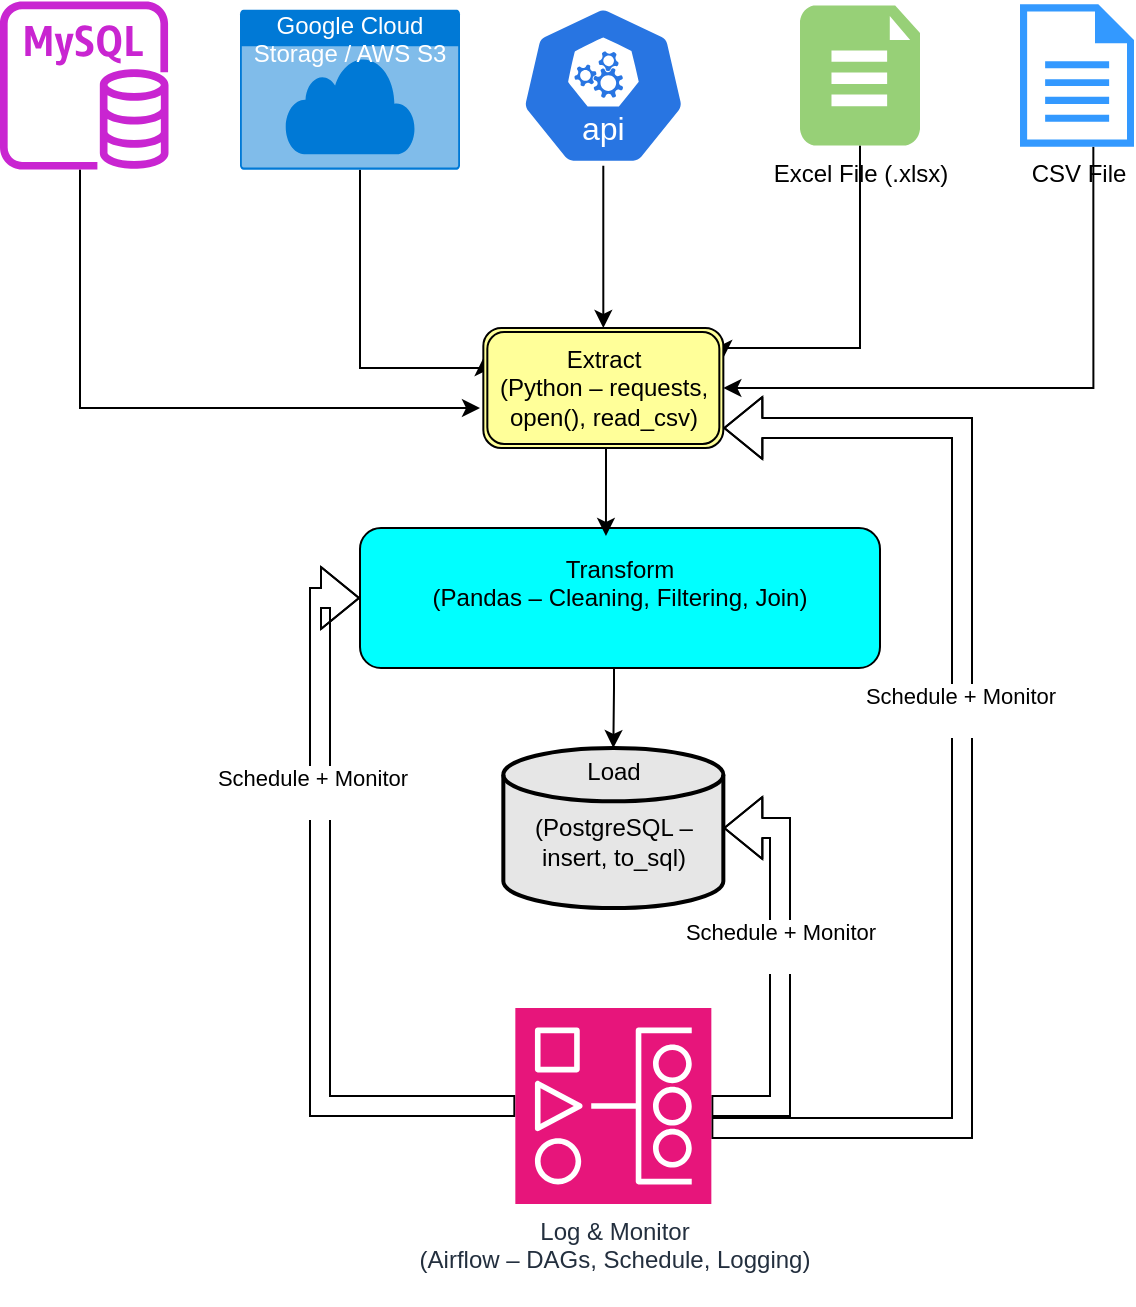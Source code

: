 <mxfile version="26.2.14">
  <diagram name="Page-1" id="2lnul7Okv8dXi3eSocWT">
    <mxGraphModel grid="1" page="1" gridSize="10" guides="1" tooltips="1" connect="1" arrows="1" fold="1" pageScale="1" pageWidth="850" pageHeight="1100" math="0" shadow="0">
      <root>
        <mxCell id="0" />
        <mxCell id="1" parent="0" />
        <mxCell id="Fnjf1pHzxSI7bFmDOxUl-13" style="edgeStyle=orthogonalEdgeStyle;rounded=0;orthogonalLoop=1;jettySize=auto;html=1;" edge="1" parent="1" target="Fnjf1pHzxSI7bFmDOxUl-12">
          <mxGeometry relative="1" as="geometry">
            <mxPoint x="646.67" y="109.38" as="sourcePoint" />
            <mxPoint x="440.0" y="240" as="targetPoint" />
            <Array as="points">
              <mxPoint x="647" y="230" />
            </Array>
          </mxGeometry>
        </mxCell>
        <mxCell id="Fnjf1pHzxSI7bFmDOxUl-2" value="CSV File" style="sketch=0;aspect=fixed;pointerEvents=1;shadow=0;dashed=0;html=1;strokeColor=none;labelPosition=center;verticalLabelPosition=bottom;verticalAlign=top;align=center;fillColor=#3399FF;shape=mxgraph.mscae.enterprise.document" vertex="1" parent="1">
          <mxGeometry x="610" y="38.13" width="57" height="71.25" as="geometry" />
        </mxCell>
        <mxCell id="Fnjf1pHzxSI7bFmDOxUl-15" style="edgeStyle=orthogonalEdgeStyle;rounded=0;orthogonalLoop=1;jettySize=auto;html=1;entryX=1;entryY=0.25;entryDx=0;entryDy=0;" edge="1" parent="1" source="Fnjf1pHzxSI7bFmDOxUl-5" target="Fnjf1pHzxSI7bFmDOxUl-12">
          <mxGeometry relative="1" as="geometry">
            <mxPoint x="530" y="230" as="targetPoint" />
            <Array as="points">
              <mxPoint x="530" y="210" />
              <mxPoint x="462" y="210" />
            </Array>
          </mxGeometry>
        </mxCell>
        <mxCell id="Fnjf1pHzxSI7bFmDOxUl-5" value="&lt;div&gt;Excel File (.xlsx)&lt;/div&gt;&lt;div&gt;&lt;br&gt;&lt;/div&gt;" style="verticalLabelPosition=bottom;html=1;verticalAlign=top;align=center;strokeColor=none;fillColor=#97D077;shape=mxgraph.azure.file_2;pointerEvents=1;" vertex="1" parent="1">
          <mxGeometry x="500" y="38.75" width="60" height="70" as="geometry" />
        </mxCell>
        <mxCell id="Fnjf1pHzxSI7bFmDOxUl-22" style="edgeStyle=orthogonalEdgeStyle;rounded=0;orthogonalLoop=1;jettySize=auto;html=1;" edge="1" parent="1" source="Fnjf1pHzxSI7bFmDOxUl-9">
          <mxGeometry relative="1" as="geometry">
            <mxPoint x="340" y="240" as="targetPoint" />
            <Array as="points">
              <mxPoint x="140" y="240" />
            </Array>
          </mxGeometry>
        </mxCell>
        <mxCell id="Fnjf1pHzxSI7bFmDOxUl-9" value="" style="sketch=0;outlineConnect=0;fontColor=#232F3E;gradientColor=none;fillColor=#C925D1;strokeColor=none;dashed=0;verticalLabelPosition=bottom;verticalAlign=top;align=center;html=1;fontSize=12;fontStyle=0;aspect=fixed;pointerEvents=1;shape=mxgraph.aws4.rds_mysql_instance;" vertex="1" parent="1">
          <mxGeometry x="100" y="36.63" width="84.25" height="84.25" as="geometry" />
        </mxCell>
        <mxCell id="Fnjf1pHzxSI7bFmDOxUl-23" style="edgeStyle=orthogonalEdgeStyle;rounded=0;orthogonalLoop=1;jettySize=auto;html=1;entryX=0.5;entryY=0;entryDx=0;entryDy=0;" edge="1" parent="1" source="Fnjf1pHzxSI7bFmDOxUl-10" target="Fnjf1pHzxSI7bFmDOxUl-12">
          <mxGeometry relative="1" as="geometry" />
        </mxCell>
        <mxCell id="Fnjf1pHzxSI7bFmDOxUl-10" value="" style="aspect=fixed;sketch=0;html=1;dashed=0;whitespace=wrap;verticalLabelPosition=bottom;verticalAlign=top;fillColor=#2875E2;strokeColor=#ffffff;points=[[0.005,0.63,0],[0.1,0.2,0],[0.9,0.2,0],[0.5,0,0],[0.995,0.63,0],[0.72,0.99,0],[0.5,1,0],[0.28,0.99,0]];shape=mxgraph.kubernetes.icon2;kubernetesLabel=1;prIcon=api" vertex="1" parent="1">
          <mxGeometry x="360" y="38.75" width="83.33" height="80" as="geometry" />
        </mxCell>
        <mxCell id="Fnjf1pHzxSI7bFmDOxUl-17" style="edgeStyle=orthogonalEdgeStyle;rounded=0;orthogonalLoop=1;jettySize=auto;html=1;entryX=0;entryY=0.25;entryDx=0;entryDy=0;" edge="1" parent="1" source="Fnjf1pHzxSI7bFmDOxUl-11" target="Fnjf1pHzxSI7bFmDOxUl-12">
          <mxGeometry relative="1" as="geometry">
            <Array as="points">
              <mxPoint x="280" y="220" />
            </Array>
          </mxGeometry>
        </mxCell>
        <mxCell id="Fnjf1pHzxSI7bFmDOxUl-11" value="&lt;div&gt;Google Cloud Storage / AWS S3&lt;/div&gt;&lt;div&gt;&lt;br&gt;&lt;/div&gt;" style="html=1;whiteSpace=wrap;strokeColor=none;fillColor=#0079D6;labelPosition=center;verticalLabelPosition=middle;verticalAlign=top;align=center;fontSize=12;outlineConnect=0;spacingTop=-6;fontColor=#FFFFFF;sketch=0;shape=mxgraph.sitemap.cloud;" vertex="1" parent="1">
          <mxGeometry x="220" y="40.88" width="110" height="80" as="geometry" />
        </mxCell>
        <mxCell id="Fnjf1pHzxSI7bFmDOxUl-12" value="Extract&#xa;(Python – requests, open(), read_csv)" style="shape=ext;double=1;rounded=1;whiteSpace=wrap;html=1;fillColor=#FFFF99;" vertex="1" parent="1">
          <mxGeometry x="341.67" y="200" width="120" height="60" as="geometry" />
        </mxCell>
        <mxCell id="Fnjf1pHzxSI7bFmDOxUl-24" value="&lt;div&gt;Transform&lt;/div&gt;&lt;div&gt;(Pandas – Cleaning, Filtering, Join)&lt;/div&gt;&lt;div&gt;&lt;br&gt;&lt;/div&gt;" style="rounded=1;whiteSpace=wrap;html=1;fillColor=#00FFFF;" vertex="1" parent="1">
          <mxGeometry x="280" y="300" width="260" height="70" as="geometry" />
        </mxCell>
        <mxCell id="Fnjf1pHzxSI7bFmDOxUl-26" style="edgeStyle=orthogonalEdgeStyle;rounded=0;orthogonalLoop=1;jettySize=auto;html=1;entryX=0.473;entryY=0.057;entryDx=0;entryDy=0;entryPerimeter=0;" edge="1" parent="1" source="Fnjf1pHzxSI7bFmDOxUl-12" target="Fnjf1pHzxSI7bFmDOxUl-24">
          <mxGeometry relative="1" as="geometry">
            <Array as="points">
              <mxPoint x="403" y="270" />
              <mxPoint x="403" y="270" />
            </Array>
          </mxGeometry>
        </mxCell>
        <mxCell id="Fnjf1pHzxSI7bFmDOxUl-28" value="&lt;div&gt;Load&lt;/div&gt;&lt;div&gt;&lt;br&gt;&lt;/div&gt;&lt;div&gt;(PostgreSQL – insert, to_sql)&lt;/div&gt;&lt;div&gt;&lt;br&gt;&lt;/div&gt;" style="strokeWidth=2;html=1;shape=mxgraph.flowchart.database;whiteSpace=wrap;fillColor=#E6E6E6;" vertex="1" parent="1">
          <mxGeometry x="351.67" y="410" width="110" height="80" as="geometry" />
        </mxCell>
        <mxCell id="Fnjf1pHzxSI7bFmDOxUl-30" style="edgeStyle=orthogonalEdgeStyle;rounded=0;orthogonalLoop=1;jettySize=auto;html=1;entryX=0.5;entryY=0;entryDx=0;entryDy=0;entryPerimeter=0;" edge="1" parent="1" source="Fnjf1pHzxSI7bFmDOxUl-24" target="Fnjf1pHzxSI7bFmDOxUl-28">
          <mxGeometry relative="1" as="geometry">
            <Array as="points">
              <mxPoint x="407" y="380" />
              <mxPoint x="407" y="380" />
            </Array>
          </mxGeometry>
        </mxCell>
        <mxCell id="Fnjf1pHzxSI7bFmDOxUl-34" style="edgeStyle=orthogonalEdgeStyle;rounded=0;orthogonalLoop=1;jettySize=auto;html=1;entryX=0;entryY=0.5;entryDx=0;entryDy=0;shape=flexArrow;" edge="1" parent="1" source="Fnjf1pHzxSI7bFmDOxUl-31" target="Fnjf1pHzxSI7bFmDOxUl-24">
          <mxGeometry relative="1" as="geometry">
            <mxPoint x="230" y="340" as="targetPoint" />
            <Array as="points">
              <mxPoint x="260" y="589" />
              <mxPoint x="260" y="335" />
            </Array>
          </mxGeometry>
        </mxCell>
        <mxCell id="Fnjf1pHzxSI7bFmDOxUl-35" value="&lt;div&gt;Schedule + Monitor&lt;/div&gt;&lt;div&gt;&lt;br&gt;&lt;/div&gt;" style="edgeLabel;html=1;align=center;verticalAlign=middle;resizable=0;points=[];" connectable="0" vertex="1" parent="Fnjf1pHzxSI7bFmDOxUl-34">
          <mxGeometry x="0.37" y="4" relative="1" as="geometry">
            <mxPoint as="offset" />
          </mxGeometry>
        </mxCell>
        <mxCell id="Fnjf1pHzxSI7bFmDOxUl-38" value="" style="edgeStyle=orthogonalEdgeStyle;rounded=0;orthogonalLoop=1;jettySize=auto;html=1;entryX=1;entryY=1;entryDx=0;entryDy=0;shape=flexArrow;" edge="1" parent="1">
          <mxGeometry relative="1" as="geometry">
            <mxPoint x="455.67" y="600" as="sourcePoint" />
            <mxPoint x="461.67" y="250" as="targetPoint" />
            <Array as="points">
              <mxPoint x="581" y="600" />
              <mxPoint x="581" y="250" />
            </Array>
          </mxGeometry>
        </mxCell>
        <mxCell id="Fnjf1pHzxSI7bFmDOxUl-40" value="&lt;div&gt;Schedule + Monitor&lt;/div&gt;&lt;div&gt;&lt;br&gt;&lt;/div&gt;" style="edgeLabel;html=1;align=center;verticalAlign=middle;resizable=0;points=[];" connectable="0" vertex="1" parent="Fnjf1pHzxSI7bFmDOxUl-38">
          <mxGeometry x="-0.233" y="-3" relative="1" as="geometry">
            <mxPoint x="-4" y="-107" as="offset" />
          </mxGeometry>
        </mxCell>
        <mxCell id="Fnjf1pHzxSI7bFmDOxUl-42" style="edgeStyle=orthogonalEdgeStyle;rounded=0;orthogonalLoop=1;jettySize=auto;html=1;entryX=1;entryY=0.5;entryDx=0;entryDy=0;entryPerimeter=0;shape=flexArrow;" edge="1" parent="1" source="Fnjf1pHzxSI7bFmDOxUl-31" target="Fnjf1pHzxSI7bFmDOxUl-28">
          <mxGeometry relative="1" as="geometry">
            <mxPoint x="490" y="450" as="targetPoint" />
            <Array as="points">
              <mxPoint x="490" y="589" />
              <mxPoint x="490" y="450" />
            </Array>
          </mxGeometry>
        </mxCell>
        <mxCell id="Fnjf1pHzxSI7bFmDOxUl-43" value="&lt;div&gt;Schedule + Monitor&lt;/div&gt;&lt;div&gt;&lt;br&gt;&lt;/div&gt;" style="edgeLabel;html=1;align=center;verticalAlign=middle;resizable=0;points=[];" connectable="0" vertex="1" parent="Fnjf1pHzxSI7bFmDOxUl-42">
          <mxGeometry x="0.141" relative="1" as="geometry">
            <mxPoint as="offset" />
          </mxGeometry>
        </mxCell>
        <mxCell id="Fnjf1pHzxSI7bFmDOxUl-31" value="&lt;div&gt;Log &amp;amp; Monitor&lt;/div&gt;&lt;div&gt;(Airflow – DAGs, Schedule, Logging)&lt;/div&gt;&lt;div&gt;&lt;br&gt;&lt;/div&gt;" style="sketch=0;points=[[0,0,0],[0.25,0,0],[0.5,0,0],[0.75,0,0],[1,0,0],[0,1,0],[0.25,1,0],[0.5,1,0],[0.75,1,0],[1,1,0],[0,0.25,0],[0,0.5,0],[0,0.75,0],[1,0.25,0],[1,0.5,0],[1,0.75,0]];outlineConnect=0;fontColor=#232F3E;fillColor=#E7157B;strokeColor=#ffffff;dashed=0;verticalLabelPosition=bottom;verticalAlign=top;align=center;html=1;fontSize=12;fontStyle=0;aspect=fixed;shape=mxgraph.aws4.resourceIcon;resIcon=mxgraph.aws4.managed_workflows_for_apache_airflow;" vertex="1" parent="1">
          <mxGeometry x="357.67" y="540" width="98" height="98" as="geometry" />
        </mxCell>
      </root>
    </mxGraphModel>
  </diagram>
</mxfile>
